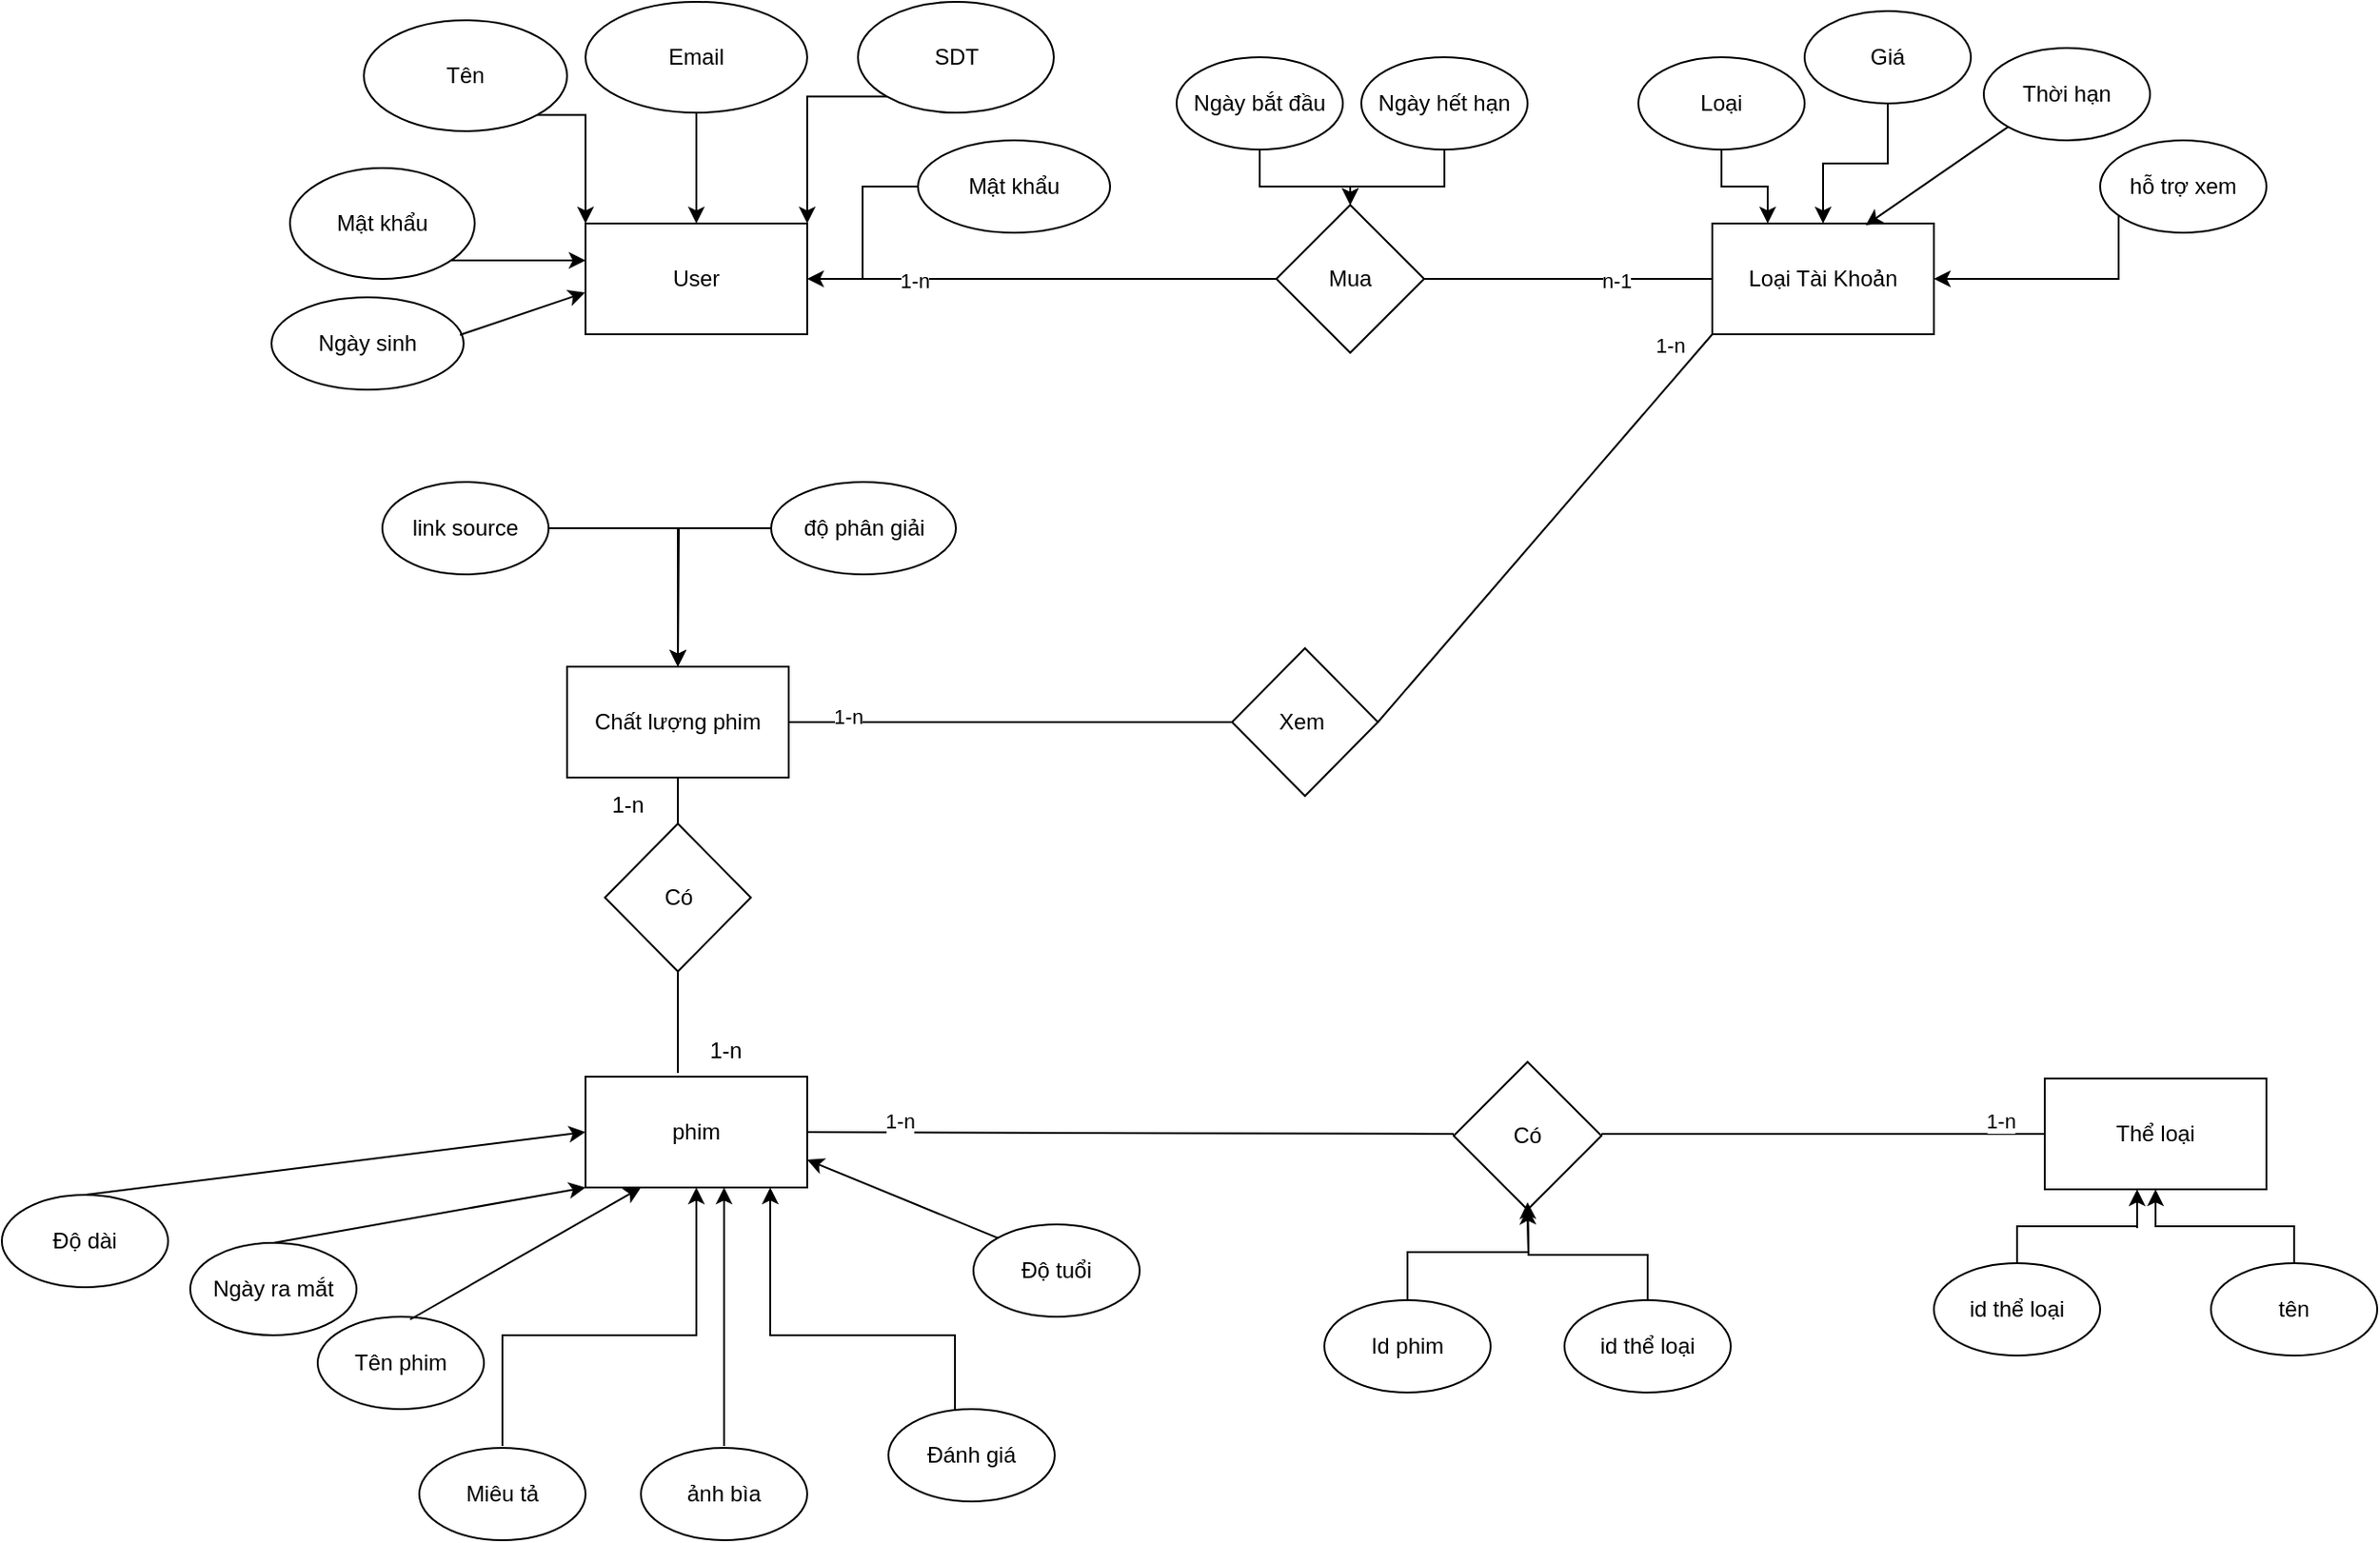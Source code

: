 <mxfile version="21.3.7" type="github">
  <diagram name="Trang-1" id="cnOSumTbthVu8hze1_SV">
    <mxGraphModel dx="2409" dy="764" grid="1" gridSize="10" guides="1" tooltips="1" connect="1" arrows="1" fold="1" page="1" pageScale="1" pageWidth="827" pageHeight="1169" math="0" shadow="0">
      <root>
        <mxCell id="0" />
        <mxCell id="1" parent="0" />
        <mxCell id="IhOkM0QZsy-EgQr038lC-6" value="User" style="rounded=0;whiteSpace=wrap;html=1;" parent="1" vertex="1">
          <mxGeometry x="160" y="130" width="120" height="60" as="geometry" />
        </mxCell>
        <mxCell id="0aDd8CedD71GwJp79W3B-3" style="edgeStyle=orthogonalEdgeStyle;rounded=0;orthogonalLoop=1;jettySize=auto;html=1;exitX=1;exitY=1;exitDx=0;exitDy=0;entryX=0;entryY=0;entryDx=0;entryDy=0;" edge="1" parent="1" source="IhOkM0QZsy-EgQr038lC-8" target="IhOkM0QZsy-EgQr038lC-6">
          <mxGeometry relative="1" as="geometry">
            <Array as="points">
              <mxPoint x="160" y="71" />
            </Array>
          </mxGeometry>
        </mxCell>
        <mxCell id="IhOkM0QZsy-EgQr038lC-8" value="Tên" style="ellipse;whiteSpace=wrap;html=1;" parent="1" vertex="1">
          <mxGeometry x="40" y="20" width="110" height="60" as="geometry" />
        </mxCell>
        <mxCell id="0aDd8CedD71GwJp79W3B-4" style="edgeStyle=orthogonalEdgeStyle;rounded=0;orthogonalLoop=1;jettySize=auto;html=1;exitX=0.5;exitY=1;exitDx=0;exitDy=0;entryX=0.5;entryY=0;entryDx=0;entryDy=0;" edge="1" parent="1" source="IhOkM0QZsy-EgQr038lC-9" target="IhOkM0QZsy-EgQr038lC-6">
          <mxGeometry relative="1" as="geometry">
            <Array as="points">
              <mxPoint x="220" y="60" />
            </Array>
          </mxGeometry>
        </mxCell>
        <mxCell id="IhOkM0QZsy-EgQr038lC-9" value="Email" style="ellipse;whiteSpace=wrap;html=1;" parent="1" vertex="1">
          <mxGeometry x="160" y="10" width="120" height="60" as="geometry" />
        </mxCell>
        <mxCell id="0aDd8CedD71GwJp79W3B-8" style="edgeStyle=orthogonalEdgeStyle;rounded=0;orthogonalLoop=1;jettySize=auto;html=1;exitX=0;exitY=1;exitDx=0;exitDy=0;entryX=1;entryY=0;entryDx=0;entryDy=0;" edge="1" parent="1" source="IhOkM0QZsy-EgQr038lC-10" target="IhOkM0QZsy-EgQr038lC-6">
          <mxGeometry relative="1" as="geometry" />
        </mxCell>
        <mxCell id="IhOkM0QZsy-EgQr038lC-10" value="SDT" style="ellipse;whiteSpace=wrap;html=1;" parent="1" vertex="1">
          <mxGeometry x="307.5" y="10" width="106" height="60" as="geometry" />
        </mxCell>
        <mxCell id="0aDd8CedD71GwJp79W3B-2" value="" style="edgeStyle=orthogonalEdgeStyle;rounded=0;orthogonalLoop=1;jettySize=auto;html=1;" edge="1" parent="1" source="IhOkM0QZsy-EgQr038lC-11" target="IhOkM0QZsy-EgQr038lC-6">
          <mxGeometry relative="1" as="geometry">
            <Array as="points">
              <mxPoint x="140" y="150" />
              <mxPoint x="140" y="150" />
            </Array>
          </mxGeometry>
        </mxCell>
        <mxCell id="IhOkM0QZsy-EgQr038lC-11" value="Mật khẩu" style="ellipse;whiteSpace=wrap;html=1;" parent="1" vertex="1">
          <mxGeometry y="100" width="100" height="60" as="geometry" />
        </mxCell>
        <mxCell id="0aDd8CedD71GwJp79W3B-9" style="edgeStyle=orthogonalEdgeStyle;rounded=0;orthogonalLoop=1;jettySize=auto;html=1;exitX=0;exitY=0.5;exitDx=0;exitDy=0;entryX=1;entryY=0.5;entryDx=0;entryDy=0;" edge="1" parent="1" source="IhOkM0QZsy-EgQr038lC-12" target="IhOkM0QZsy-EgQr038lC-6">
          <mxGeometry relative="1" as="geometry" />
        </mxCell>
        <mxCell id="IhOkM0QZsy-EgQr038lC-12" value="Mật khẩu" style="ellipse;whiteSpace=wrap;html=1;" parent="1" vertex="1">
          <mxGeometry x="340" y="85" width="104" height="50" as="geometry" />
        </mxCell>
        <mxCell id="IhOkM0QZsy-EgQr038lC-13" value="Ngày sinh" style="ellipse;whiteSpace=wrap;html=1;" parent="1" vertex="1">
          <mxGeometry x="-10" y="170" width="104" height="50" as="geometry" />
        </mxCell>
        <mxCell id="IhOkM0QZsy-EgQr038lC-14" value="" style="endArrow=classic;html=1;rounded=0;entryX=-0.002;entryY=0.623;entryDx=0;entryDy=0;exitX=0.981;exitY=0.407;exitDx=0;exitDy=0;exitPerimeter=0;entryPerimeter=0;" parent="1" source="IhOkM0QZsy-EgQr038lC-13" target="IhOkM0QZsy-EgQr038lC-6" edge="1">
          <mxGeometry width="50" height="50" relative="1" as="geometry">
            <mxPoint x="110" y="180" as="sourcePoint" />
            <mxPoint x="150" y="130" as="targetPoint" />
          </mxGeometry>
        </mxCell>
        <mxCell id="0aDd8CedD71GwJp79W3B-13" value="Loại Tài Khoản" style="whiteSpace=wrap;html=1;rounded=0;" vertex="1" parent="1">
          <mxGeometry x="770" y="130" width="120" height="60" as="geometry" />
        </mxCell>
        <mxCell id="0aDd8CedD71GwJp79W3B-15" value="Mua" style="rhombus;whiteSpace=wrap;html=1;" vertex="1" parent="1">
          <mxGeometry x="534" y="120" width="80" height="80" as="geometry" />
        </mxCell>
        <mxCell id="0aDd8CedD71GwJp79W3B-20" value="" style="edgeStyle=orthogonalEdgeStyle;rounded=0;orthogonalLoop=1;jettySize=auto;html=1;" edge="1" parent="1" source="0aDd8CedD71GwJp79W3B-16" target="0aDd8CedD71GwJp79W3B-15">
          <mxGeometry relative="1" as="geometry" />
        </mxCell>
        <mxCell id="0aDd8CedD71GwJp79W3B-16" value="Ngày bắt đầu" style="ellipse;whiteSpace=wrap;html=1;" vertex="1" parent="1">
          <mxGeometry x="480" y="40" width="90" height="50" as="geometry" />
        </mxCell>
        <mxCell id="0aDd8CedD71GwJp79W3B-19" value="" style="edgeStyle=orthogonalEdgeStyle;rounded=0;orthogonalLoop=1;jettySize=auto;html=1;" edge="1" parent="1" source="0aDd8CedD71GwJp79W3B-18" target="0aDd8CedD71GwJp79W3B-15">
          <mxGeometry relative="1" as="geometry" />
        </mxCell>
        <mxCell id="0aDd8CedD71GwJp79W3B-18" value="Ngày hết hạn" style="ellipse;whiteSpace=wrap;html=1;" vertex="1" parent="1">
          <mxGeometry x="580" y="40" width="90" height="50" as="geometry" />
        </mxCell>
        <mxCell id="0aDd8CedD71GwJp79W3B-21" value="" style="endArrow=none;html=1;rounded=0;entryX=0;entryY=0.5;entryDx=0;entryDy=0;" edge="1" parent="1" target="0aDd8CedD71GwJp79W3B-15">
          <mxGeometry width="50" height="50" relative="1" as="geometry">
            <mxPoint x="290" y="160" as="sourcePoint" />
            <mxPoint x="580" y="170" as="targetPoint" />
          </mxGeometry>
        </mxCell>
        <mxCell id="0aDd8CedD71GwJp79W3B-163" value="1-n" style="edgeLabel;html=1;align=center;verticalAlign=middle;resizable=0;points=[];" vertex="1" connectable="0" parent="0aDd8CedD71GwJp79W3B-21">
          <mxGeometry x="-0.607" y="-1" relative="1" as="geometry">
            <mxPoint as="offset" />
          </mxGeometry>
        </mxCell>
        <mxCell id="0aDd8CedD71GwJp79W3B-22" value="" style="endArrow=none;html=1;rounded=0;entryX=1;entryY=0.5;entryDx=0;entryDy=0;exitX=0;exitY=0.5;exitDx=0;exitDy=0;" edge="1" parent="1" source="0aDd8CedD71GwJp79W3B-13" target="0aDd8CedD71GwJp79W3B-15">
          <mxGeometry width="50" height="50" relative="1" as="geometry">
            <mxPoint x="530" y="20" as="sourcePoint" />
            <mxPoint x="580" y="-30" as="targetPoint" />
          </mxGeometry>
        </mxCell>
        <mxCell id="0aDd8CedD71GwJp79W3B-164" value="n-1" style="edgeLabel;html=1;align=center;verticalAlign=middle;resizable=0;points=[];" vertex="1" connectable="0" parent="0aDd8CedD71GwJp79W3B-22">
          <mxGeometry x="-0.333" y="1" relative="1" as="geometry">
            <mxPoint as="offset" />
          </mxGeometry>
        </mxCell>
        <mxCell id="0aDd8CedD71GwJp79W3B-30" value="" style="edgeStyle=orthogonalEdgeStyle;rounded=0;orthogonalLoop=1;jettySize=auto;html=1;entryX=0.25;entryY=0;entryDx=0;entryDy=0;" edge="1" parent="1" source="0aDd8CedD71GwJp79W3B-24" target="0aDd8CedD71GwJp79W3B-13">
          <mxGeometry relative="1" as="geometry" />
        </mxCell>
        <mxCell id="0aDd8CedD71GwJp79W3B-24" value="Loại" style="ellipse;whiteSpace=wrap;html=1;" vertex="1" parent="1">
          <mxGeometry x="730" y="40" width="90" height="50" as="geometry" />
        </mxCell>
        <mxCell id="0aDd8CedD71GwJp79W3B-31" value="" style="edgeStyle=orthogonalEdgeStyle;rounded=0;orthogonalLoop=1;jettySize=auto;html=1;" edge="1" parent="1" source="0aDd8CedD71GwJp79W3B-25" target="0aDd8CedD71GwJp79W3B-13">
          <mxGeometry relative="1" as="geometry" />
        </mxCell>
        <mxCell id="0aDd8CedD71GwJp79W3B-25" value="Giá" style="ellipse;whiteSpace=wrap;html=1;" vertex="1" parent="1">
          <mxGeometry x="820" y="15" width="90" height="50" as="geometry" />
        </mxCell>
        <mxCell id="0aDd8CedD71GwJp79W3B-28" value="Thời hạn" style="ellipse;whiteSpace=wrap;html=1;" vertex="1" parent="1">
          <mxGeometry x="917" y="35" width="90" height="50" as="geometry" />
        </mxCell>
        <mxCell id="0aDd8CedD71GwJp79W3B-34" value="" style="edgeStyle=orthogonalEdgeStyle;rounded=0;orthogonalLoop=1;jettySize=auto;html=1;exitX=0;exitY=0.5;exitDx=0;exitDy=0;" edge="1" parent="1" source="0aDd8CedD71GwJp79W3B-29" target="0aDd8CedD71GwJp79W3B-13">
          <mxGeometry relative="1" as="geometry">
            <Array as="points">
              <mxPoint x="990" y="160" />
            </Array>
          </mxGeometry>
        </mxCell>
        <mxCell id="0aDd8CedD71GwJp79W3B-29" value="hỗ trợ xem" style="ellipse;whiteSpace=wrap;html=1;" vertex="1" parent="1">
          <mxGeometry x="980" y="85" width="90" height="50" as="geometry" />
        </mxCell>
        <mxCell id="0aDd8CedD71GwJp79W3B-32" value="" style="endArrow=classic;html=1;rounded=0;entryX=0.692;entryY=0.017;entryDx=0;entryDy=0;entryPerimeter=0;exitX=0;exitY=1;exitDx=0;exitDy=0;" edge="1" parent="1" source="0aDd8CedD71GwJp79W3B-28" target="0aDd8CedD71GwJp79W3B-13">
          <mxGeometry width="50" height="50" relative="1" as="geometry">
            <mxPoint x="930" y="360" as="sourcePoint" />
            <mxPoint x="980" y="310" as="targetPoint" />
          </mxGeometry>
        </mxCell>
        <mxCell id="0aDd8CedD71GwJp79W3B-87" value="" style="group" vertex="1" connectable="0" parent="1">
          <mxGeometry x="-156" y="593" width="677" height="250" as="geometry" />
        </mxCell>
        <mxCell id="0aDd8CedD71GwJp79W3B-11" value="phim" style="rounded=0;whiteSpace=wrap;html=1;" vertex="1" parent="0aDd8CedD71GwJp79W3B-87">
          <mxGeometry x="316" y="-1" width="120" height="60" as="geometry" />
        </mxCell>
        <mxCell id="0aDd8CedD71GwJp79W3B-36" value="Tên phim" style="ellipse;whiteSpace=wrap;html=1;" vertex="1" parent="0aDd8CedD71GwJp79W3B-87">
          <mxGeometry x="171" y="129" width="90" height="50" as="geometry" />
        </mxCell>
        <mxCell id="0aDd8CedD71GwJp79W3B-40" value="" style="edgeStyle=orthogonalEdgeStyle;rounded=0;orthogonalLoop=1;jettySize=auto;html=1;" edge="1" parent="0aDd8CedD71GwJp79W3B-87" target="0aDd8CedD71GwJp79W3B-11">
          <mxGeometry relative="1" as="geometry">
            <mxPoint x="271" y="199" as="sourcePoint" />
            <Array as="points">
              <mxPoint x="271" y="139" />
              <mxPoint x="376" y="139" />
            </Array>
          </mxGeometry>
        </mxCell>
        <mxCell id="0aDd8CedD71GwJp79W3B-38" value="Miêu tả" style="ellipse;whiteSpace=wrap;html=1;" vertex="1" parent="0aDd8CedD71GwJp79W3B-87">
          <mxGeometry x="226" y="200" width="90" height="50" as="geometry" />
        </mxCell>
        <mxCell id="0aDd8CedD71GwJp79W3B-41" value="ảnh bìa" style="ellipse;whiteSpace=wrap;html=1;" vertex="1" parent="0aDd8CedD71GwJp79W3B-87">
          <mxGeometry x="346" y="200" width="90" height="50" as="geometry" />
        </mxCell>
        <mxCell id="0aDd8CedD71GwJp79W3B-42" value="" style="endArrow=classic;html=1;rounded=0;exitX=0.5;exitY=0;exitDx=0;exitDy=0;entryX=0.5;entryY=1;entryDx=0;entryDy=0;" edge="1" parent="0aDd8CedD71GwJp79W3B-87">
          <mxGeometry width="50" height="50" relative="1" as="geometry">
            <mxPoint x="391" y="199" as="sourcePoint" />
            <mxPoint x="391" y="59" as="targetPoint" />
            <Array as="points">
              <mxPoint x="391" y="159" />
            </Array>
          </mxGeometry>
        </mxCell>
        <mxCell id="0aDd8CedD71GwJp79W3B-43" value="Đánh giá" style="ellipse;whiteSpace=wrap;html=1;" vertex="1" parent="0aDd8CedD71GwJp79W3B-87">
          <mxGeometry x="480" y="179" width="90" height="50" as="geometry" />
        </mxCell>
        <mxCell id="0aDd8CedD71GwJp79W3B-44" value="" style="endArrow=classic;html=1;rounded=0;" edge="1" parent="0aDd8CedD71GwJp79W3B-87">
          <mxGeometry width="50" height="50" relative="1" as="geometry">
            <mxPoint x="516" y="179" as="sourcePoint" />
            <mxPoint x="416" y="59" as="targetPoint" />
            <Array as="points">
              <mxPoint x="516" y="139" />
              <mxPoint x="496" y="139" />
              <mxPoint x="466" y="139" />
              <mxPoint x="416" y="139" />
            </Array>
          </mxGeometry>
        </mxCell>
        <mxCell id="0aDd8CedD71GwJp79W3B-47" value="Độ tuổi" style="ellipse;whiteSpace=wrap;html=1;" vertex="1" parent="0aDd8CedD71GwJp79W3B-87">
          <mxGeometry x="526" y="79" width="90" height="50" as="geometry" />
        </mxCell>
        <mxCell id="0aDd8CedD71GwJp79W3B-48" value="" style="endArrow=classic;html=1;rounded=0;exitX=0;exitY=0;exitDx=0;exitDy=0;entryX=1;entryY=0.75;entryDx=0;entryDy=0;" edge="1" parent="0aDd8CedD71GwJp79W3B-87" source="0aDd8CedD71GwJp79W3B-47" target="0aDd8CedD71GwJp79W3B-11">
          <mxGeometry width="50" height="50" relative="1" as="geometry">
            <mxPoint x="482" y="9" as="sourcePoint" />
            <mxPoint x="532" y="-41" as="targetPoint" />
          </mxGeometry>
        </mxCell>
        <mxCell id="0aDd8CedD71GwJp79W3B-49" value="Ngày ra mắt" style="ellipse;whiteSpace=wrap;html=1;" vertex="1" parent="0aDd8CedD71GwJp79W3B-87">
          <mxGeometry x="102" y="89" width="90" height="50" as="geometry" />
        </mxCell>
        <mxCell id="0aDd8CedD71GwJp79W3B-50" value="" style="endArrow=classic;html=1;rounded=0;exitX=0.5;exitY=0;exitDx=0;exitDy=0;entryX=0;entryY=1;entryDx=0;entryDy=0;" edge="1" parent="0aDd8CedD71GwJp79W3B-87" source="0aDd8CedD71GwJp79W3B-49" target="0aDd8CedD71GwJp79W3B-11">
          <mxGeometry width="50" height="50" relative="1" as="geometry">
            <mxPoint x="90" y="103" as="sourcePoint" />
            <mxPoint x="32" y="159" as="targetPoint" />
          </mxGeometry>
        </mxCell>
        <mxCell id="0aDd8CedD71GwJp79W3B-51" value="Độ dài" style="ellipse;whiteSpace=wrap;html=1;" vertex="1" parent="0aDd8CedD71GwJp79W3B-87">
          <mxGeometry y="63" width="90" height="50" as="geometry" />
        </mxCell>
        <mxCell id="0aDd8CedD71GwJp79W3B-52" value="" style="endArrow=classic;html=1;rounded=0;exitX=0.5;exitY=0;exitDx=0;exitDy=0;entryX=0;entryY=0.5;entryDx=0;entryDy=0;" edge="1" parent="0aDd8CedD71GwJp79W3B-87" source="0aDd8CedD71GwJp79W3B-51" target="0aDd8CedD71GwJp79W3B-11">
          <mxGeometry width="50" height="50" relative="1" as="geometry">
            <mxPoint x="-20" y="-57" as="sourcePoint" />
            <mxPoint x="-78" y="-1" as="targetPoint" />
          </mxGeometry>
        </mxCell>
        <mxCell id="0aDd8CedD71GwJp79W3B-53" value="" style="endArrow=classic;html=1;rounded=0;exitX=0.556;exitY=0.03;exitDx=0;exitDy=0;exitPerimeter=0;entryX=0.25;entryY=1;entryDx=0;entryDy=0;" edge="1" parent="0aDd8CedD71GwJp79W3B-87" source="0aDd8CedD71GwJp79W3B-36" target="0aDd8CedD71GwJp79W3B-11">
          <mxGeometry width="50" height="50" relative="1" as="geometry">
            <mxPoint x="163.5" y="101.5" as="sourcePoint" />
            <mxPoint x="372" y="59" as="targetPoint" />
          </mxGeometry>
        </mxCell>
        <mxCell id="0aDd8CedD71GwJp79W3B-91" value="" style="endArrow=none;html=1;rounded=0;exitX=1;exitY=0.5;exitDx=0;exitDy=0;entryX=0;entryY=0.5;entryDx=0;entryDy=0;" edge="1" parent="1" source="0aDd8CedD71GwJp79W3B-11">
          <mxGeometry width="50" height="50" relative="1" as="geometry">
            <mxPoint x="550" y="623" as="sourcePoint" />
            <mxPoint x="630" y="623" as="targetPoint" />
          </mxGeometry>
        </mxCell>
        <mxCell id="0aDd8CedD71GwJp79W3B-93" value="" style="endArrow=none;html=1;rounded=0;exitX=1;exitY=0.5;exitDx=0;exitDy=0;entryX=0;entryY=0.5;entryDx=0;entryDy=0;" edge="1" parent="1" target="0aDd8CedD71GwJp79W3B-92">
          <mxGeometry width="50" height="50" relative="1" as="geometry">
            <mxPoint x="710" y="623" as="sourcePoint" />
            <mxPoint x="960" y="633" as="targetPoint" />
          </mxGeometry>
        </mxCell>
        <mxCell id="0aDd8CedD71GwJp79W3B-107" value="" style="group" vertex="1" connectable="0" parent="1">
          <mxGeometry x="890" y="593" width="240" height="150" as="geometry" />
        </mxCell>
        <mxCell id="0aDd8CedD71GwJp79W3B-92" value="Thể loại" style="rounded=0;whiteSpace=wrap;html=1;" vertex="1" parent="0aDd8CedD71GwJp79W3B-107">
          <mxGeometry x="60" width="120" height="60" as="geometry" />
        </mxCell>
        <mxCell id="0aDd8CedD71GwJp79W3B-106" style="edgeStyle=orthogonalEdgeStyle;rounded=0;orthogonalLoop=1;jettySize=auto;html=1;exitX=0.5;exitY=0;exitDx=0;exitDy=0;" edge="1" parent="0aDd8CedD71GwJp79W3B-107" source="0aDd8CedD71GwJp79W3B-103">
          <mxGeometry relative="1" as="geometry">
            <mxPoint x="110" y="60" as="targetPoint" />
          </mxGeometry>
        </mxCell>
        <mxCell id="0aDd8CedD71GwJp79W3B-103" value="id thể loại" style="ellipse;whiteSpace=wrap;html=1;" vertex="1" parent="0aDd8CedD71GwJp79W3B-107">
          <mxGeometry y="100" width="90" height="50" as="geometry" />
        </mxCell>
        <mxCell id="0aDd8CedD71GwJp79W3B-105" style="edgeStyle=orthogonalEdgeStyle;rounded=0;orthogonalLoop=1;jettySize=auto;html=1;entryX=0.5;entryY=1;entryDx=0;entryDy=0;" edge="1" parent="0aDd8CedD71GwJp79W3B-107" source="0aDd8CedD71GwJp79W3B-104" target="0aDd8CedD71GwJp79W3B-92">
          <mxGeometry relative="1" as="geometry" />
        </mxCell>
        <mxCell id="0aDd8CedD71GwJp79W3B-104" value="tên" style="ellipse;whiteSpace=wrap;html=1;" vertex="1" parent="0aDd8CedD71GwJp79W3B-107">
          <mxGeometry x="150" y="100" width="90" height="50" as="geometry" />
        </mxCell>
        <mxCell id="0aDd8CedD71GwJp79W3B-108" value="" style="group" vertex="1" connectable="0" parent="1">
          <mxGeometry x="560" y="584" width="220" height="180" as="geometry" />
        </mxCell>
        <mxCell id="0aDd8CedD71GwJp79W3B-88" value="Có" style="rhombus;whiteSpace=wrap;html=1;" vertex="1" parent="0aDd8CedD71GwJp79W3B-108">
          <mxGeometry x="70" width="80" height="80" as="geometry" />
        </mxCell>
        <mxCell id="0aDd8CedD71GwJp79W3B-136" style="edgeStyle=orthogonalEdgeStyle;rounded=0;orthogonalLoop=1;jettySize=auto;html=1;exitX=0.5;exitY=0;exitDx=0;exitDy=0;" edge="1" parent="0aDd8CedD71GwJp79W3B-108" source="0aDd8CedD71GwJp79W3B-95">
          <mxGeometry relative="1" as="geometry">
            <mxPoint x="110" y="76" as="targetPoint" />
          </mxGeometry>
        </mxCell>
        <mxCell id="0aDd8CedD71GwJp79W3B-95" value="Id phim" style="ellipse;whiteSpace=wrap;html=1;" vertex="1" parent="0aDd8CedD71GwJp79W3B-108">
          <mxGeometry y="129" width="90" height="50" as="geometry" />
        </mxCell>
        <mxCell id="0aDd8CedD71GwJp79W3B-101" style="edgeStyle=orthogonalEdgeStyle;rounded=0;orthogonalLoop=1;jettySize=auto;html=1;exitX=0.5;exitY=0;exitDx=0;exitDy=0;" edge="1" parent="0aDd8CedD71GwJp79W3B-108" source="0aDd8CedD71GwJp79W3B-99">
          <mxGeometry relative="1" as="geometry">
            <mxPoint x="110.0" y="79" as="targetPoint" />
          </mxGeometry>
        </mxCell>
        <mxCell id="0aDd8CedD71GwJp79W3B-99" value="id thể loại" style="ellipse;whiteSpace=wrap;html=1;" vertex="1" parent="0aDd8CedD71GwJp79W3B-108">
          <mxGeometry x="130" y="129" width="90" height="50" as="geometry" />
        </mxCell>
        <mxCell id="0aDd8CedD71GwJp79W3B-141" value="" style="endArrow=none;html=1;rounded=0;exitX=0;exitY=0.5;exitDx=0;exitDy=0;entryX=1;entryY=0.5;entryDx=0;entryDy=0;" edge="1" parent="1" source="0aDd8CedD71GwJp79W3B-162" target="0aDd8CedD71GwJp79W3B-176">
          <mxGeometry width="50" height="50" relative="1" as="geometry">
            <mxPoint x="374" y="400" as="sourcePoint" />
            <mxPoint x="340" y="400" as="targetPoint" />
          </mxGeometry>
        </mxCell>
        <mxCell id="0aDd8CedD71GwJp79W3B-184" value="1-n" style="edgeLabel;html=1;align=center;verticalAlign=middle;resizable=0;points=[];" vertex="1" connectable="0" parent="0aDd8CedD71GwJp79W3B-141">
          <mxGeometry x="0.734" y="-3" relative="1" as="geometry">
            <mxPoint as="offset" />
          </mxGeometry>
        </mxCell>
        <mxCell id="0aDd8CedD71GwJp79W3B-162" value="Xem&amp;nbsp;" style="rhombus;whiteSpace=wrap;html=1;" vertex="1" parent="1">
          <mxGeometry x="510" y="360" width="79" height="80" as="geometry" />
        </mxCell>
        <mxCell id="0aDd8CedD71GwJp79W3B-168" value="" style="endArrow=none;html=1;rounded=0;exitX=1;exitY=0.5;exitDx=0;exitDy=0;entryX=0;entryY=1;entryDx=0;entryDy=0;" edge="1" parent="1" source="0aDd8CedD71GwJp79W3B-162" target="0aDd8CedD71GwJp79W3B-13">
          <mxGeometry width="50" height="50" relative="1" as="geometry">
            <mxPoint x="680" y="380" as="sourcePoint" />
            <mxPoint x="730" y="330" as="targetPoint" />
          </mxGeometry>
        </mxCell>
        <mxCell id="0aDd8CedD71GwJp79W3B-177" value="Có" style="rhombus;whiteSpace=wrap;html=1;" vertex="1" parent="1">
          <mxGeometry x="170.5" y="455" width="79" height="80" as="geometry" />
        </mxCell>
        <mxCell id="0aDd8CedD71GwJp79W3B-180" value="" style="endArrow=none;html=1;rounded=0;entryX=0.5;entryY=0;entryDx=0;entryDy=0;exitX=0.5;exitY=1;exitDx=0;exitDy=0;" edge="1" parent="1" source="0aDd8CedD71GwJp79W3B-176" target="0aDd8CedD71GwJp79W3B-177">
          <mxGeometry width="50" height="50" relative="1" as="geometry">
            <mxPoint x="220" y="440" as="sourcePoint" />
            <mxPoint x="-20" y="430" as="targetPoint" />
          </mxGeometry>
        </mxCell>
        <mxCell id="0aDd8CedD71GwJp79W3B-182" value="" style="endArrow=none;html=1;rounded=0;exitX=0.5;exitY=1;exitDx=0;exitDy=0;" edge="1" parent="1" source="0aDd8CedD71GwJp79W3B-177">
          <mxGeometry width="50" height="50" relative="1" as="geometry">
            <mxPoint x="94" y="510" as="sourcePoint" />
            <mxPoint x="210" y="590" as="targetPoint" />
          </mxGeometry>
        </mxCell>
        <mxCell id="0aDd8CedD71GwJp79W3B-185" value="1-n" style="edgeLabel;html=1;align=center;verticalAlign=middle;resizable=0;points=[];" vertex="1" connectable="0" parent="1">
          <mxGeometry x="265.504" y="571.456" as="geometry">
            <mxPoint x="481" y="-376" as="offset" />
          </mxGeometry>
        </mxCell>
        <mxCell id="0aDd8CedD71GwJp79W3B-186" value="1-n" style="edgeLabel;html=1;align=center;verticalAlign=middle;resizable=0;points=[];" vertex="1" connectable="0" parent="1">
          <mxGeometry x="265.714" y="571.298" as="geometry">
            <mxPoint x="64" y="44" as="offset" />
          </mxGeometry>
        </mxCell>
        <mxCell id="0aDd8CedD71GwJp79W3B-187" value="1-n" style="edgeLabel;html=1;align=center;verticalAlign=middle;resizable=0;points=[];" vertex="1" connectable="0" parent="1">
          <mxGeometry x="275.714" y="581.298" as="geometry">
            <mxPoint x="650" y="34" as="offset" />
          </mxGeometry>
        </mxCell>
        <mxCell id="0aDd8CedD71GwJp79W3B-204" value="" style="group" vertex="1" connectable="0" parent="1">
          <mxGeometry x="50" y="270" width="310.5" height="160" as="geometry" />
        </mxCell>
        <mxCell id="0aDd8CedD71GwJp79W3B-176" value="Chất lượng phim" style="rounded=0;whiteSpace=wrap;html=1;" vertex="1" parent="0aDd8CedD71GwJp79W3B-204">
          <mxGeometry x="100" y="100" width="120" height="60" as="geometry" />
        </mxCell>
        <mxCell id="0aDd8CedD71GwJp79W3B-194" style="edgeStyle=orthogonalEdgeStyle;rounded=0;orthogonalLoop=1;jettySize=auto;html=1;entryX=0.5;entryY=0;entryDx=0;entryDy=0;" edge="1" parent="0aDd8CedD71GwJp79W3B-204" source="0aDd8CedD71GwJp79W3B-193" target="0aDd8CedD71GwJp79W3B-176">
          <mxGeometry relative="1" as="geometry" />
        </mxCell>
        <mxCell id="0aDd8CedD71GwJp79W3B-193" value="link source" style="ellipse;whiteSpace=wrap;html=1;" vertex="1" parent="0aDd8CedD71GwJp79W3B-204">
          <mxGeometry width="90" height="50" as="geometry" />
        </mxCell>
        <mxCell id="0aDd8CedD71GwJp79W3B-202" style="edgeStyle=orthogonalEdgeStyle;rounded=0;orthogonalLoop=1;jettySize=auto;html=1;" edge="1" parent="0aDd8CedD71GwJp79W3B-204" source="0aDd8CedD71GwJp79W3B-195">
          <mxGeometry relative="1" as="geometry">
            <mxPoint x="160" y="100" as="targetPoint" />
          </mxGeometry>
        </mxCell>
        <mxCell id="0aDd8CedD71GwJp79W3B-195" value="độ phân giải" style="ellipse;whiteSpace=wrap;html=1;" vertex="1" parent="0aDd8CedD71GwJp79W3B-204">
          <mxGeometry x="210.5" width="100" height="50" as="geometry" />
        </mxCell>
        <mxCell id="0aDd8CedD71GwJp79W3B-206" value="1-n" style="text;html=1;strokeColor=none;fillColor=none;align=center;verticalAlign=middle;whiteSpace=wrap;rounded=0;" vertex="1" parent="1">
          <mxGeometry x="205.71" y="563" width="60" height="30" as="geometry" />
        </mxCell>
        <mxCell id="0aDd8CedD71GwJp79W3B-207" value="1-n" style="text;html=1;strokeColor=none;fillColor=none;align=center;verticalAlign=middle;whiteSpace=wrap;rounded=0;" vertex="1" parent="1">
          <mxGeometry x="152.5" y="430" width="60" height="30" as="geometry" />
        </mxCell>
      </root>
    </mxGraphModel>
  </diagram>
</mxfile>
